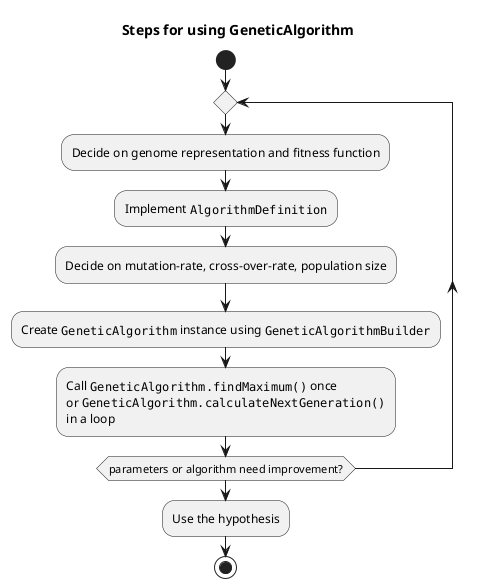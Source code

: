 @startuml activity_process_steps_for_geneticalgorithm

title Steps for using GeneticAlgorithm

start
repeat
  :Decide on genome representation and fitness function;
  :Implement ""AlgorithmDefinition"";
  :Decide on mutation-rate, cross-over-rate, population size;
  :Create ""GeneticAlgorithm"" instance using ""GeneticAlgorithmBuilder"";
  :Call ""GeneticAlgorithm.findMaximum()"" once
  or ""GeneticAlgorithm.calculateNextGeneration()""
  in a loop;
repeat while (parameters or algorithm need improvement?)
:Use the hypothesis;
stop

@enduml
